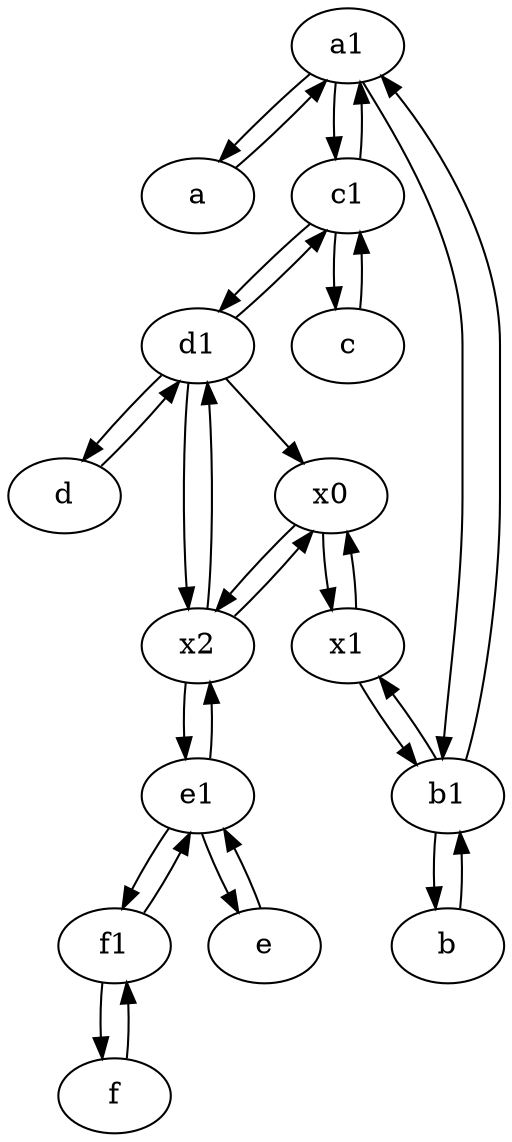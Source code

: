 digraph  {
	a1 [pos="40,15!"];
	d [pos="20,30!"];
	f [pos="15,45!"];
	d1 [pos="25,30!"];
	b [pos="50,20!"];
	c [pos="20,10!"];
	f1;
	a [pos="40,10!"];
	c1 [pos="30,15!"];
	x2;
	x1;
	e [pos="30,50!"];
	b1 [pos="45,20!"];
	e1 [pos="25,45!"];
	x0;
	e1 -> f1;
	x1 -> b1;
	d1 -> d;
	f1 -> e1;
	a -> a1;
	c1 -> a1;
	d1 -> c1;
	f -> f1;
	d -> d1;
	a1 -> b1;
	x1 -> x0;
	b1 -> a1;
	x0 -> x2;
	c -> c1;
	b1 -> b;
	f1 -> f;
	x0 -> x1;
	c1 -> d1;
	e -> e1;
	d1 -> x0;
	a1 -> c1;
	a1 -> a;
	x2 -> d1;
	d1 -> x2;
	b1 -> x1;
	e1 -> e;
	x2 -> e1;
	x2 -> x0;
	e1 -> x2;
	b -> b1;
	c1 -> c;

	}